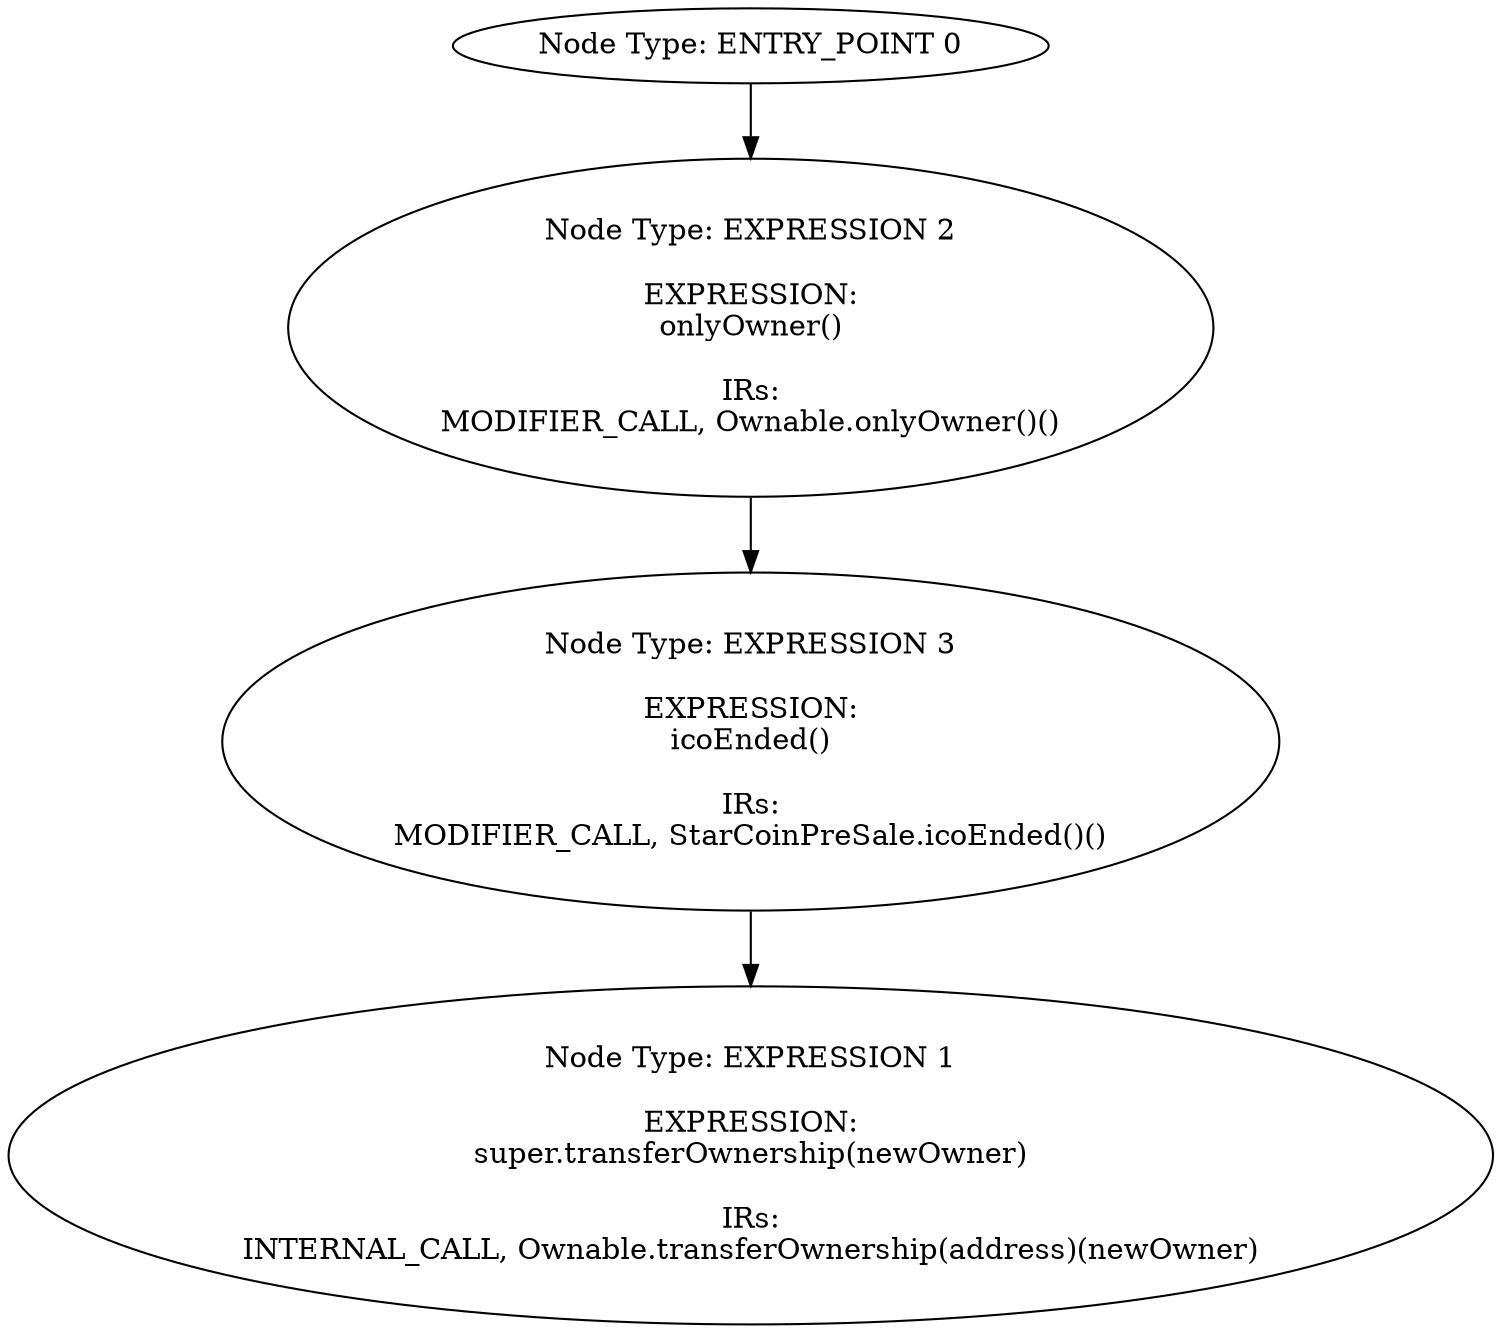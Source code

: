 digraph{
0[label="Node Type: ENTRY_POINT 0
"];
0->2;
1[label="Node Type: EXPRESSION 1

EXPRESSION:
super.transferOwnership(newOwner)

IRs:
INTERNAL_CALL, Ownable.transferOwnership(address)(newOwner)"];
2[label="Node Type: EXPRESSION 2

EXPRESSION:
onlyOwner()

IRs:
MODIFIER_CALL, Ownable.onlyOwner()()"];
2->3;
3[label="Node Type: EXPRESSION 3

EXPRESSION:
icoEnded()

IRs:
MODIFIER_CALL, StarCoinPreSale.icoEnded()()"];
3->1;
}
